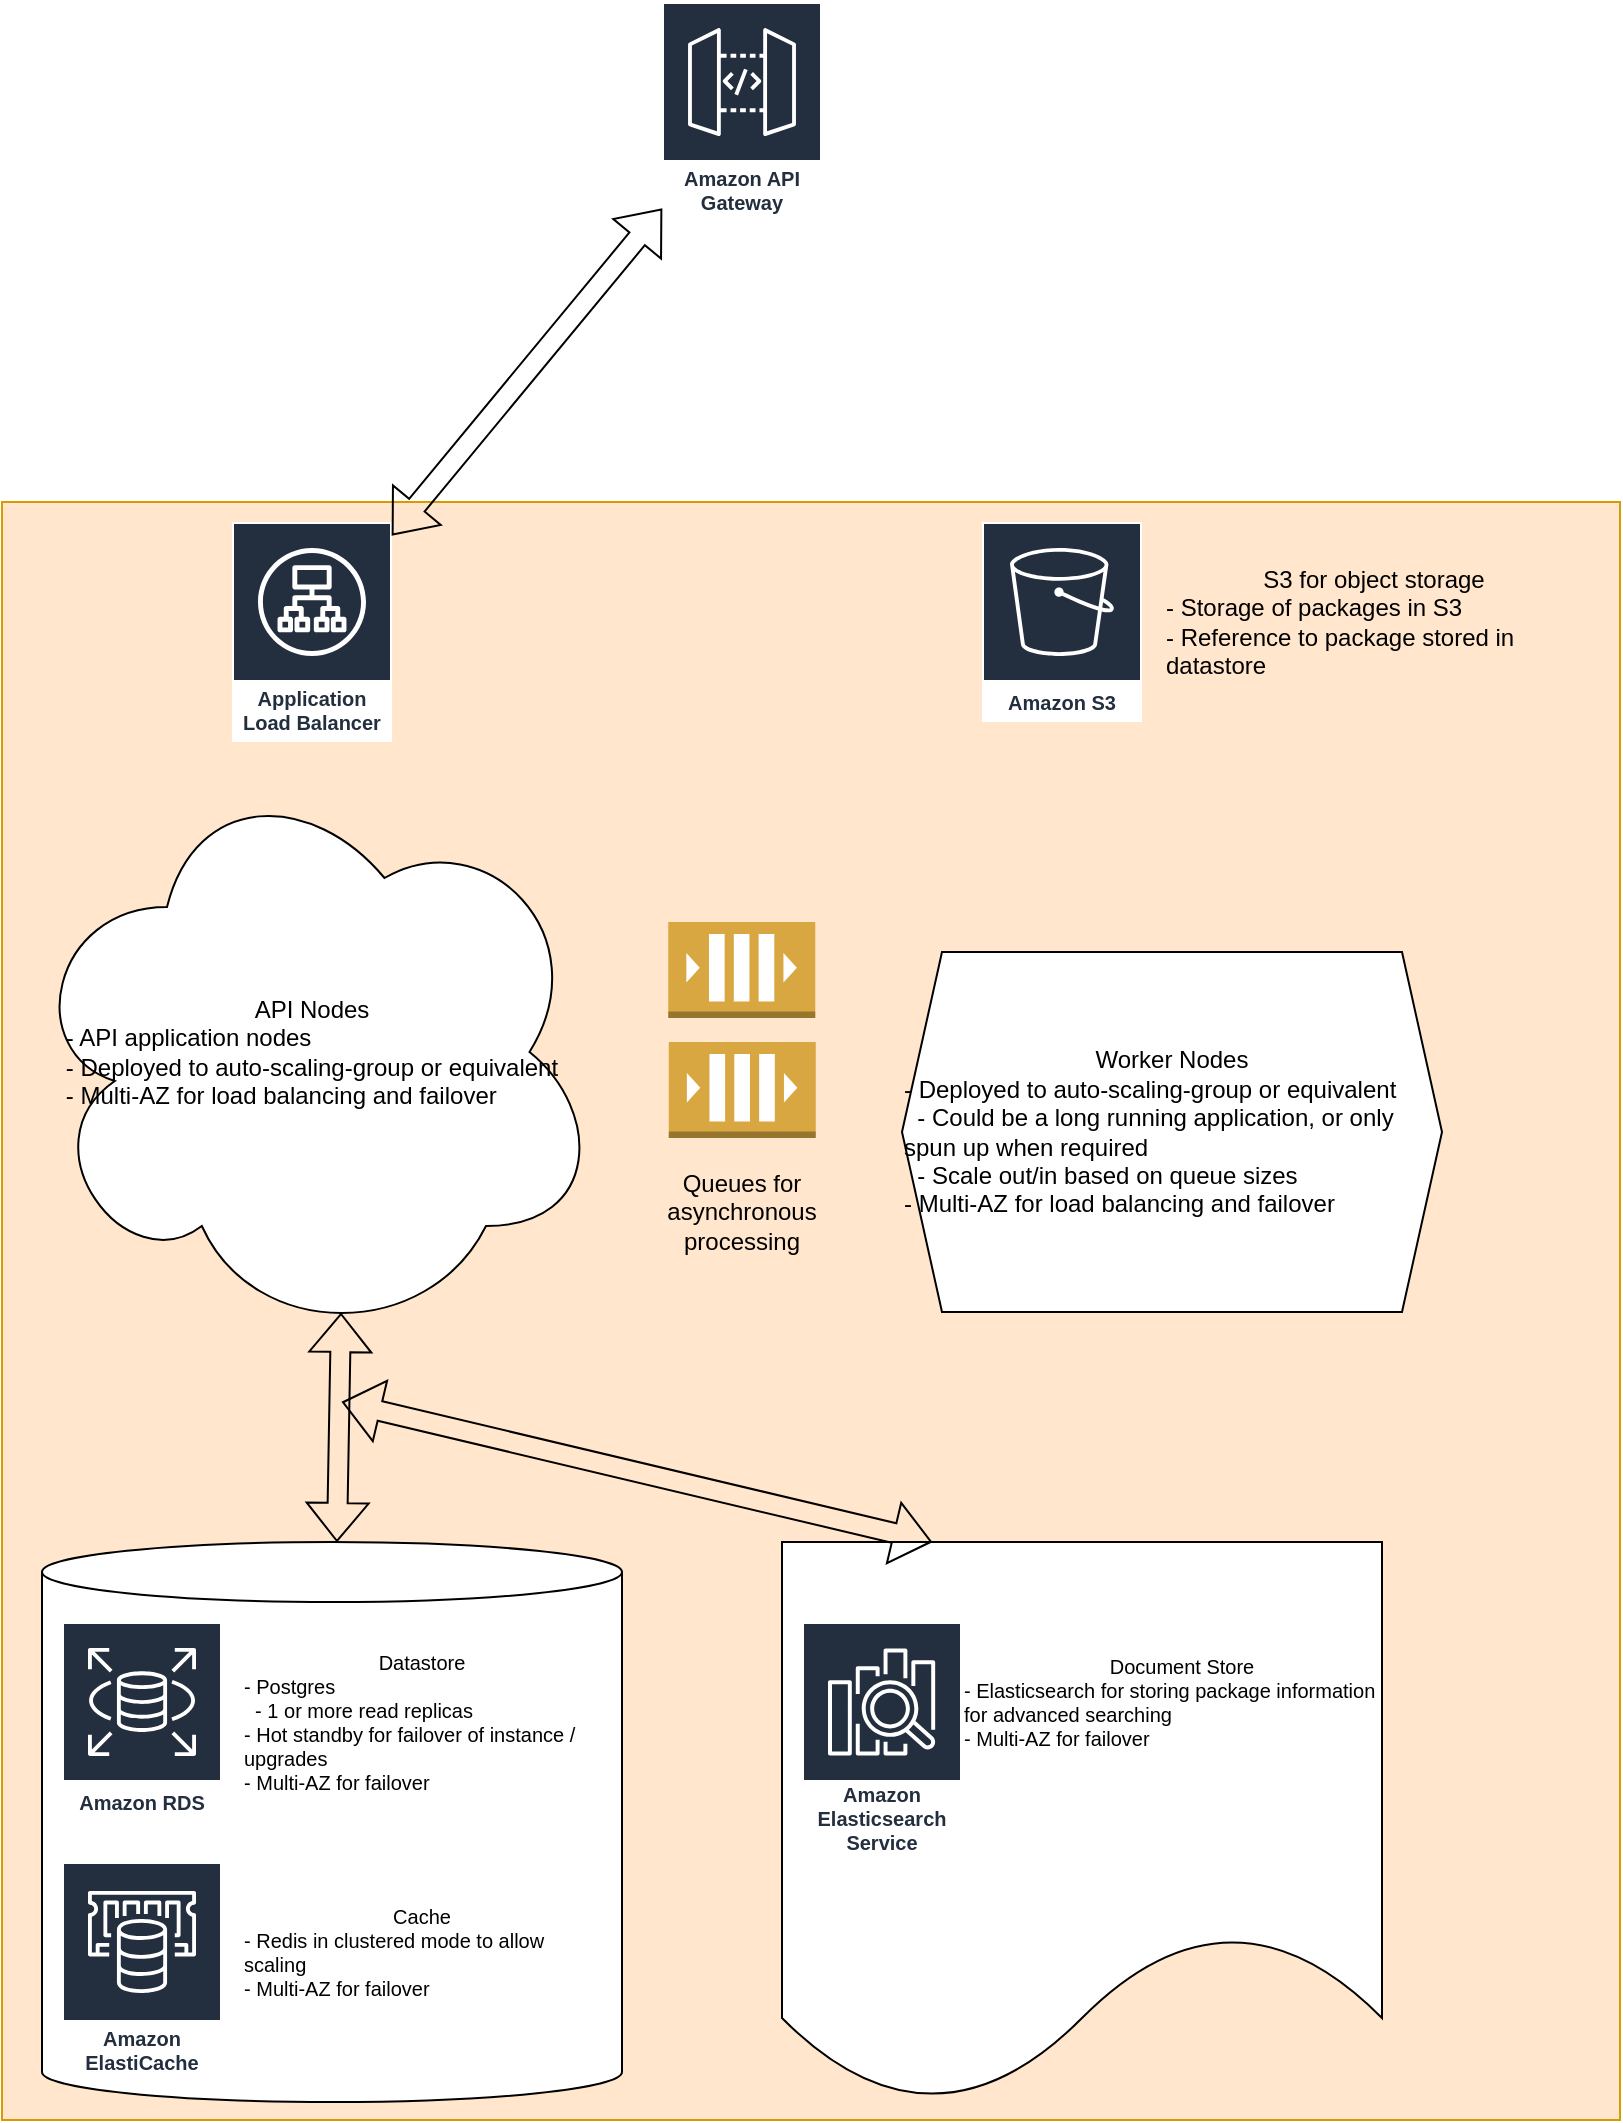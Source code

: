 <mxfile version="24.7.17">
  <diagram name="Page-1" id="X0JvL7DTKHgV-wE9UcLp">
    <mxGraphModel dx="1858" dy="1048" grid="1" gridSize="10" guides="1" tooltips="1" connect="1" arrows="1" fold="1" page="1" pageScale="1" pageWidth="827" pageHeight="1169" math="0" shadow="0">
      <root>
        <mxCell id="0" />
        <mxCell id="1" parent="0" />
        <mxCell id="qHCFgXvhmrzMCmFW_h6j-32" value="" style="whiteSpace=wrap;html=1;aspect=fixed;fillColor=#ffe6cc;strokeColor=#d79b00;" vertex="1" parent="1">
          <mxGeometry x="10" y="360" width="809" height="809" as="geometry" />
        </mxCell>
        <mxCell id="qHCFgXvhmrzMCmFW_h6j-31" value="API Nodes&lt;div style=&quot;text-align: left;&quot;&gt;- API application nodes&lt;/div&gt;&lt;div style=&quot;text-align: left;&quot;&gt;- Deployed to auto-scaling-group or equivalent&lt;/div&gt;&lt;div style=&quot;text-align: left;&quot;&gt;- Multi-AZ for load balancing and failover&lt;/div&gt;" style="ellipse;shape=cloud;whiteSpace=wrap;html=1;align=center;" vertex="1" parent="1">
          <mxGeometry x="20" y="490" width="290" height="290" as="geometry" />
        </mxCell>
        <mxCell id="qHCFgXvhmrzMCmFW_h6j-21" value="Datastore&lt;br style=&quot;font-size: 10px;&quot;&gt;&lt;div style=&quot;text-align: left;&quot;&gt;&lt;span style=&quot;background-color: initial;&quot;&gt;- Postgres&amp;nbsp;&lt;/span&gt;&lt;/div&gt;&lt;div style=&quot;text-align: left;&quot;&gt;&lt;span style=&quot;background-color: initial;&quot;&gt;&amp;nbsp; - 1 or more read replicas&lt;/span&gt;&lt;/div&gt;&lt;div style=&quot;text-align: left;&quot;&gt;- Hot standby for failover of instance / upgrades&lt;/div&gt;&lt;div style=&quot;text-align: left;&quot;&gt;- Multi-AZ&amp;nbsp;&lt;span style=&quot;background-color: initial;&quot;&gt;for failover&lt;/span&gt;&lt;/div&gt;" style="text;html=1;align=center;verticalAlign=middle;whiteSpace=wrap;rounded=0;fontSize=10;" vertex="1" parent="1">
          <mxGeometry x="130" y="930" width="180" height="80" as="geometry" />
        </mxCell>
        <mxCell id="qHCFgXvhmrzMCmFW_h6j-23" value="Amazon RDS" style="sketch=0;outlineConnect=0;fontColor=#232F3E;gradientColor=none;strokeColor=#ffffff;fillColor=#232F3E;dashed=0;verticalLabelPosition=middle;verticalAlign=bottom;align=center;html=1;whiteSpace=wrap;fontSize=10;fontStyle=1;spacing=3;shape=mxgraph.aws4.productIcon;prIcon=mxgraph.aws4.rds;" vertex="1" parent="1">
          <mxGeometry x="40" y="920" width="80" height="100" as="geometry" />
        </mxCell>
        <mxCell id="qHCFgXvhmrzMCmFW_h6j-24" value="Amazon ElastiCache" style="sketch=0;outlineConnect=0;fontColor=#232F3E;gradientColor=none;strokeColor=#ffffff;fillColor=#232F3E;dashed=0;verticalLabelPosition=middle;verticalAlign=bottom;align=center;html=1;whiteSpace=wrap;fontSize=10;fontStyle=1;spacing=3;shape=mxgraph.aws4.productIcon;prIcon=mxgraph.aws4.elasticache;" vertex="1" parent="1">
          <mxGeometry x="40" y="1040" width="80" height="110" as="geometry" />
        </mxCell>
        <mxCell id="qHCFgXvhmrzMCmFW_h6j-25" value="Cache&lt;br style=&quot;font-size: 10px;&quot;&gt;&lt;div style=&quot;text-align: left;&quot;&gt;&lt;span style=&quot;background-color: initial;&quot;&gt;- Redis in clustered mode to allow scaling&lt;/span&gt;&lt;/div&gt;&lt;div style=&quot;text-align: left;&quot;&gt;- Multi-AZ&amp;nbsp;&lt;span style=&quot;background-color: initial;&quot;&gt;for failover&lt;/span&gt;&lt;/div&gt;" style="text;html=1;align=center;verticalAlign=middle;whiteSpace=wrap;rounded=0;fontSize=10;" vertex="1" parent="1">
          <mxGeometry x="130" y="1040" width="180" height="90" as="geometry" />
        </mxCell>
        <mxCell id="qHCFgXvhmrzMCmFW_h6j-28" value="" style="shape=document;whiteSpace=wrap;html=1;boundedLbl=1;" vertex="1" parent="1">
          <mxGeometry x="400" y="880" width="300" height="280" as="geometry" />
        </mxCell>
        <mxCell id="qHCFgXvhmrzMCmFW_h6j-29" value="Amazon Elasticsearch Service" style="sketch=0;outlineConnect=0;fontColor=#232F3E;gradientColor=none;strokeColor=#ffffff;fillColor=#232F3E;dashed=0;verticalLabelPosition=middle;verticalAlign=bottom;align=center;html=1;whiteSpace=wrap;fontSize=10;fontStyle=1;spacing=3;shape=mxgraph.aws4.productIcon;prIcon=mxgraph.aws4.elasticsearch_service;" vertex="1" parent="1">
          <mxGeometry x="410" y="920" width="80" height="120" as="geometry" />
        </mxCell>
        <mxCell id="qHCFgXvhmrzMCmFW_h6j-30" value="Document Store&lt;br style=&quot;font-size: 10px;&quot;&gt;&lt;div style=&quot;text-align: left;&quot;&gt;&lt;span style=&quot;background-color: initial;&quot;&gt;- Elasticsearch for storing package information for advanced searching&lt;/span&gt;&lt;/div&gt;&lt;div style=&quot;text-align: left;&quot;&gt;- Multi-AZ for failover&lt;/div&gt;" style="text;html=1;align=center;verticalAlign=middle;whiteSpace=wrap;rounded=0;fontSize=10;" vertex="1" parent="1">
          <mxGeometry x="490" y="920" width="220" height="80" as="geometry" />
        </mxCell>
        <mxCell id="qHCFgXvhmrzMCmFW_h6j-27" value="" style="shape=cylinder3;whiteSpace=wrap;html=1;boundedLbl=1;backgroundOutline=1;size=15;fillColor=default;" vertex="1" parent="1">
          <mxGeometry x="30" y="880" width="290" height="280" as="geometry" />
        </mxCell>
        <mxCell id="qHCFgXvhmrzMCmFW_h6j-33" value="Datastore&lt;br style=&quot;font-size: 10px;&quot;&gt;&lt;div style=&quot;text-align: left;&quot;&gt;&lt;span style=&quot;background-color: initial;&quot;&gt;- Postgres&amp;nbsp;&lt;/span&gt;&lt;/div&gt;&lt;div style=&quot;text-align: left;&quot;&gt;&lt;span style=&quot;background-color: initial;&quot;&gt;&amp;nbsp; - 1 or more read replicas&lt;/span&gt;&lt;/div&gt;&lt;div style=&quot;text-align: left;&quot;&gt;- Hot standby for failover of instance / upgrades&lt;/div&gt;&lt;div style=&quot;text-align: left;&quot;&gt;- Multi-AZ&amp;nbsp;&lt;span style=&quot;background-color: initial;&quot;&gt;for failover&lt;/span&gt;&lt;/div&gt;" style="text;html=1;align=center;verticalAlign=middle;whiteSpace=wrap;rounded=0;fontSize=10;" vertex="1" parent="1">
          <mxGeometry x="130" y="930" width="180" height="80" as="geometry" />
        </mxCell>
        <mxCell id="qHCFgXvhmrzMCmFW_h6j-34" value="Amazon RDS" style="sketch=0;outlineConnect=0;fontColor=#232F3E;gradientColor=none;strokeColor=#ffffff;fillColor=#232F3E;dashed=0;verticalLabelPosition=middle;verticalAlign=bottom;align=center;html=1;whiteSpace=wrap;fontSize=10;fontStyle=1;spacing=3;shape=mxgraph.aws4.productIcon;prIcon=mxgraph.aws4.rds;" vertex="1" parent="1">
          <mxGeometry x="40" y="920" width="80" height="100" as="geometry" />
        </mxCell>
        <mxCell id="qHCFgXvhmrzMCmFW_h6j-35" value="Amazon ElastiCache" style="sketch=0;outlineConnect=0;fontColor=#232F3E;gradientColor=none;strokeColor=#ffffff;fillColor=#232F3E;dashed=0;verticalLabelPosition=middle;verticalAlign=bottom;align=center;html=1;whiteSpace=wrap;fontSize=10;fontStyle=1;spacing=3;shape=mxgraph.aws4.productIcon;prIcon=mxgraph.aws4.elasticache;" vertex="1" parent="1">
          <mxGeometry x="40" y="1040" width="80" height="110" as="geometry" />
        </mxCell>
        <mxCell id="qHCFgXvhmrzMCmFW_h6j-36" value="Cache&lt;br style=&quot;font-size: 10px;&quot;&gt;&lt;div style=&quot;text-align: left;&quot;&gt;&lt;span style=&quot;background-color: initial;&quot;&gt;- Redis in clustered mode to allow scaling&lt;/span&gt;&lt;/div&gt;&lt;div style=&quot;text-align: left;&quot;&gt;- Multi-AZ&amp;nbsp;&lt;span style=&quot;background-color: initial;&quot;&gt;for failover&lt;/span&gt;&lt;/div&gt;" style="text;html=1;align=center;verticalAlign=middle;whiteSpace=wrap;rounded=0;fontSize=10;" vertex="1" parent="1">
          <mxGeometry x="130" y="1040" width="180" height="90" as="geometry" />
        </mxCell>
        <mxCell id="qHCFgXvhmrzMCmFW_h6j-40" value="Amazon API Gateway" style="sketch=0;outlineConnect=0;fontColor=#232F3E;gradientColor=none;strokeColor=#ffffff;fillColor=#232F3E;dashed=0;verticalLabelPosition=middle;verticalAlign=bottom;align=center;html=1;whiteSpace=wrap;fontSize=10;fontStyle=1;spacing=3;shape=mxgraph.aws4.productIcon;prIcon=mxgraph.aws4.api_gateway;" vertex="1" parent="1">
          <mxGeometry x="340" y="110" width="80" height="110" as="geometry" />
        </mxCell>
        <mxCell id="qHCFgXvhmrzMCmFW_h6j-41" value="Application Load Balancer" style="sketch=0;outlineConnect=0;fontColor=#232F3E;gradientColor=none;strokeColor=#ffffff;fillColor=#232F3E;dashed=0;verticalLabelPosition=middle;verticalAlign=bottom;align=center;html=1;whiteSpace=wrap;fontSize=10;fontStyle=1;spacing=3;shape=mxgraph.aws4.productIcon;prIcon=mxgraph.aws4.application_load_balancer;" vertex="1" parent="1">
          <mxGeometry x="125" y="370" width="80" height="110" as="geometry" />
        </mxCell>
        <mxCell id="qHCFgXvhmrzMCmFW_h6j-42" value="" style="shape=flexArrow;endArrow=classic;startArrow=classic;html=1;rounded=0;" edge="1" parent="1" source="qHCFgXvhmrzMCmFW_h6j-41" target="qHCFgXvhmrzMCmFW_h6j-40">
          <mxGeometry width="100" height="100" relative="1" as="geometry">
            <mxPoint x="120" y="610" as="sourcePoint" />
            <mxPoint x="220" y="510" as="targetPoint" />
          </mxGeometry>
        </mxCell>
        <mxCell id="qHCFgXvhmrzMCmFW_h6j-43" value="Worker Nodes&lt;div&gt;&lt;div style=&quot;text-align: left;&quot;&gt;- Deployed to auto-scaling-group or equivalent&lt;/div&gt;&lt;div style=&quot;text-align: left;&quot;&gt;&amp;nbsp; - Could be a long running application, or only spun up when required&lt;/div&gt;&lt;div style=&quot;text-align: left;&quot;&gt;&amp;nbsp; - Scale out/in based on queue sizes&amp;nbsp;&lt;/div&gt;&lt;div style=&quot;text-align: left;&quot;&gt;- Multi-AZ for load balancing and failover&lt;/div&gt;&lt;/div&gt;" style="shape=hexagon;perimeter=hexagonPerimeter2;whiteSpace=wrap;html=1;fixedSize=1;" vertex="1" parent="1">
          <mxGeometry x="460" y="585" width="270" height="180" as="geometry" />
        </mxCell>
        <mxCell id="qHCFgXvhmrzMCmFW_h6j-44" value="" style="outlineConnect=0;dashed=0;verticalLabelPosition=bottom;verticalAlign=top;align=center;html=1;shape=mxgraph.aws3.queue;fillColor=#D9A741;gradientColor=none;" vertex="1" parent="1">
          <mxGeometry x="343.13" y="570" width="73.5" height="48" as="geometry" />
        </mxCell>
        <mxCell id="qHCFgXvhmrzMCmFW_h6j-45" value="" style="outlineConnect=0;dashed=0;verticalLabelPosition=bottom;verticalAlign=top;align=center;html=1;shape=mxgraph.aws3.queue;fillColor=#D9A741;gradientColor=none;" vertex="1" parent="1">
          <mxGeometry x="343.38" y="630" width="73.5" height="48" as="geometry" />
        </mxCell>
        <mxCell id="qHCFgXvhmrzMCmFW_h6j-47" value="Queues for asynchronous processing" style="text;html=1;align=center;verticalAlign=middle;whiteSpace=wrap;rounded=0;" vertex="1" parent="1">
          <mxGeometry x="320.06" y="700" width="120.13" height="30" as="geometry" />
        </mxCell>
        <mxCell id="qHCFgXvhmrzMCmFW_h6j-48" value="" style="shape=flexArrow;endArrow=classic;startArrow=classic;html=1;rounded=0;entryX=0.55;entryY=0.95;entryDx=0;entryDy=0;entryPerimeter=0;" edge="1" parent="1" source="qHCFgXvhmrzMCmFW_h6j-27" target="qHCFgXvhmrzMCmFW_h6j-31">
          <mxGeometry width="100" height="100" relative="1" as="geometry">
            <mxPoint x="120" y="610" as="sourcePoint" />
            <mxPoint x="220" y="510" as="targetPoint" />
          </mxGeometry>
        </mxCell>
        <mxCell id="qHCFgXvhmrzMCmFW_h6j-49" value="" style="shape=flexArrow;endArrow=classic;startArrow=classic;html=1;rounded=0;exitX=0.25;exitY=0;exitDx=0;exitDy=0;" edge="1" parent="1" source="qHCFgXvhmrzMCmFW_h6j-28">
          <mxGeometry width="100" height="100" relative="1" as="geometry">
            <mxPoint x="280" y="880" as="sourcePoint" />
            <mxPoint x="180" y="810" as="targetPoint" />
          </mxGeometry>
        </mxCell>
        <mxCell id="qHCFgXvhmrzMCmFW_h6j-50" value="Amazon S3" style="sketch=0;outlineConnect=0;fontColor=#232F3E;gradientColor=none;strokeColor=#ffffff;fillColor=#232F3E;dashed=0;verticalLabelPosition=middle;verticalAlign=bottom;align=center;html=1;whiteSpace=wrap;fontSize=10;fontStyle=1;spacing=3;shape=mxgraph.aws4.productIcon;prIcon=mxgraph.aws4.s3;" vertex="1" parent="1">
          <mxGeometry x="500" y="370" width="80" height="100" as="geometry" />
        </mxCell>
        <mxCell id="qHCFgXvhmrzMCmFW_h6j-51" value="&lt;div style=&quot;text-align: center;&quot;&gt;&lt;span style=&quot;background-color: initial;&quot;&gt;S3 for object storage&lt;/span&gt;&lt;/div&gt;&lt;div&gt;- Storage of packages in S3&lt;/div&gt;&lt;div&gt;- Reference to package stored in datastore&lt;/div&gt;" style="text;html=1;align=left;verticalAlign=middle;whiteSpace=wrap;rounded=0;" vertex="1" parent="1">
          <mxGeometry x="590" y="370" width="210" height="100" as="geometry" />
        </mxCell>
      </root>
    </mxGraphModel>
  </diagram>
</mxfile>
